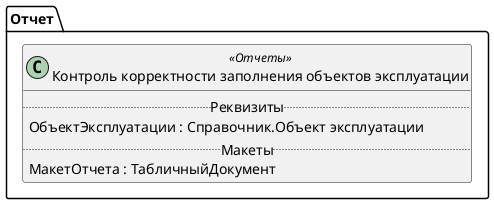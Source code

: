 ﻿@startuml КонтрольКорректностиЗаполненияОбъектовЭксплуатации
'!include templates.wsd
'..\include templates.wsd
class Отчет.КонтрольКорректностиЗаполненияОбъектовЭксплуатации as "Контроль корректности заполнения объектов эксплуатации" <<Отчеты>>
{
..Реквизиты..
ОбъектЭксплуатации : Справочник.Объект эксплуатации
..Макеты..
МакетОтчета : ТабличныйДокумент
}
@enduml
